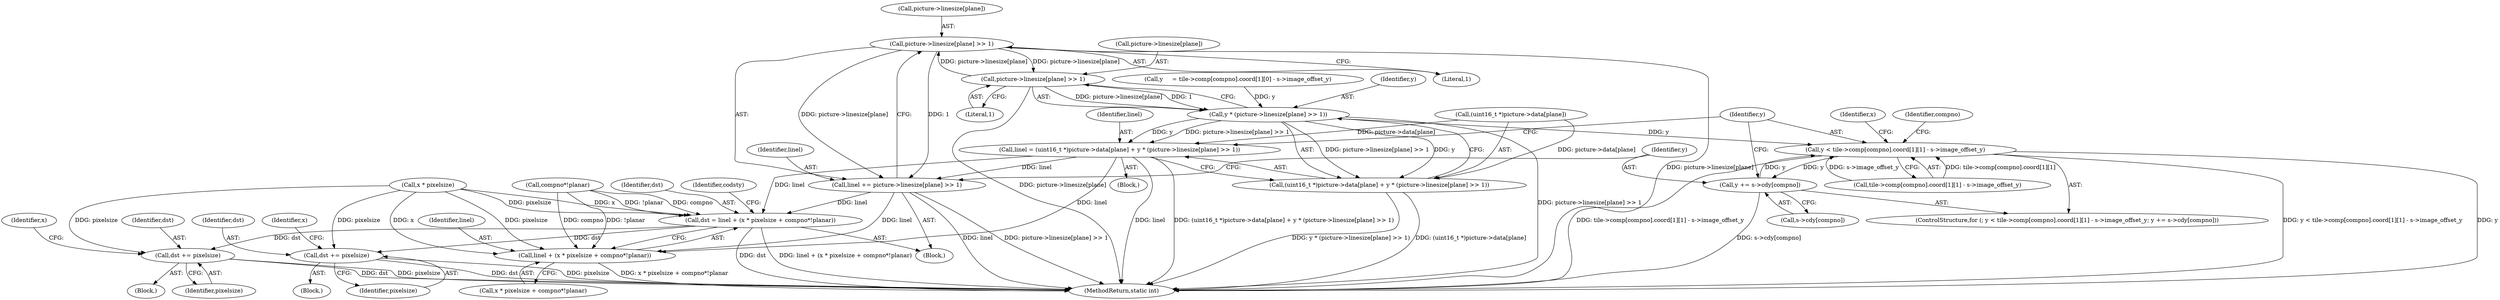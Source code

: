 digraph "0_FFmpeg_fe448cd28d674c3eff3072552eae366d0b659ce9@array" {
"1001081" [label="(Call,picture->linesize[plane] >> 1)"];
"1000914" [label="(Call,picture->linesize[plane] >> 1)"];
"1001081" [label="(Call,picture->linesize[plane] >> 1)"];
"1000912" [label="(Call,y * (picture->linesize[plane] >> 1))"];
"1000902" [label="(Call,linel = (uint16_t *)picture->data[plane] + y * (picture->linesize[plane] >> 1))"];
"1000965" [label="(Call,dst = linel + (x * pixelsize + compno*!planar))"];
"1001028" [label="(Call,dst += pixelsize)"];
"1001076" [label="(Call,dst += pixelsize)"];
"1000967" [label="(Call,linel + (x * pixelsize + compno*!planar))"];
"1001079" [label="(Call,linel += picture->linesize[plane] >> 1)"];
"1000904" [label="(Call,(uint16_t *)picture->data[plane] + y * (picture->linesize[plane] >> 1))"];
"1000922" [label="(Call,y < tile->comp[compno].coord[1][1] - s->image_offset_y)"];
"1000939" [label="(Call,y += s->cdy[compno])"];
"1000905" [label="(Call,(uint16_t *)picture->data[plane])"];
"1000784" [label="(Block,)"];
"1000922" [label="(Call,y < tile->comp[compno].coord[1][1] - s->image_offset_y)"];
"1001078" [label="(Identifier,pixelsize)"];
"1000970" [label="(Call,x * pixelsize)"];
"1001029" [label="(Identifier,dst)"];
"1000783" [label="(Identifier,compno)"];
"1000966" [label="(Identifier,dst)"];
"1000946" [label="(Block,)"];
"1000995" [label="(Block,)"];
"1001082" [label="(Call,picture->linesize[plane])"];
"1001080" [label="(Identifier,linel)"];
"1001079" [label="(Call,linel += picture->linesize[plane] >> 1)"];
"1000912" [label="(Call,y * (picture->linesize[plane] >> 1))"];
"1000967" [label="(Call,linel + (x * pixelsize + compno*!planar))"];
"1000914" [label="(Call,picture->linesize[plane] >> 1)"];
"1000968" [label="(Identifier,linel)"];
"1001077" [label="(Identifier,dst)"];
"1000920" [label="(Literal,1)"];
"1000980" [label="(Identifier,codsty)"];
"1000973" [label="(Call,compno*!planar)"];
"1001028" [label="(Call,dst += pixelsize)"];
"1000965" [label="(Call,dst = linel + (x * pixelsize + compno*!planar))"];
"1000924" [label="(Call,tile->comp[compno].coord[1][1] - s->image_offset_y)"];
"1001090" [label="(MethodReturn,static int)"];
"1000915" [label="(Call,picture->linesize[plane])"];
"1000941" [label="(Call,s->cdy[compno])"];
"1000939" [label="(Call,y += s->cdy[compno])"];
"1000902" [label="(Call,linel = (uint16_t *)picture->data[plane] + y * (picture->linesize[plane] >> 1))"];
"1001076" [label="(Call,dst += pixelsize)"];
"1001087" [label="(Literal,1)"];
"1000921" [label="(ControlStructure,for (; y < tile->comp[compno].coord[1][1] - s->image_offset_y; y += s->cdy[compno]))"];
"1001081" [label="(Call,picture->linesize[plane] >> 1)"];
"1001038" [label="(Identifier,x)"];
"1001044" [label="(Block,)"];
"1000904" [label="(Call,(uint16_t *)picture->data[plane] + y * (picture->linesize[plane] >> 1))"];
"1000903" [label="(Identifier,linel)"];
"1000940" [label="(Identifier,y)"];
"1000885" [label="(Call,y     = tile->comp[compno].coord[1][0] - s->image_offset_y)"];
"1000913" [label="(Identifier,y)"];
"1000989" [label="(Identifier,x)"];
"1000969" [label="(Call,x * pixelsize + compno*!planar)"];
"1000949" [label="(Identifier,x)"];
"1000923" [label="(Identifier,y)"];
"1001030" [label="(Identifier,pixelsize)"];
"1001081" -> "1001079"  [label="AST: "];
"1001081" -> "1001087"  [label="CFG: "];
"1001082" -> "1001081"  [label="AST: "];
"1001087" -> "1001081"  [label="AST: "];
"1001079" -> "1001081"  [label="CFG: "];
"1001081" -> "1001090"  [label="DDG: picture->linesize[plane]"];
"1001081" -> "1000914"  [label="DDG: picture->linesize[plane]"];
"1001081" -> "1001079"  [label="DDG: picture->linesize[plane]"];
"1001081" -> "1001079"  [label="DDG: 1"];
"1000914" -> "1001081"  [label="DDG: picture->linesize[plane]"];
"1000914" -> "1000912"  [label="AST: "];
"1000914" -> "1000920"  [label="CFG: "];
"1000915" -> "1000914"  [label="AST: "];
"1000920" -> "1000914"  [label="AST: "];
"1000912" -> "1000914"  [label="CFG: "];
"1000914" -> "1001090"  [label="DDG: picture->linesize[plane]"];
"1000914" -> "1000912"  [label="DDG: picture->linesize[plane]"];
"1000914" -> "1000912"  [label="DDG: 1"];
"1000912" -> "1000904"  [label="AST: "];
"1000913" -> "1000912"  [label="AST: "];
"1000904" -> "1000912"  [label="CFG: "];
"1000912" -> "1001090"  [label="DDG: picture->linesize[plane] >> 1"];
"1000912" -> "1000902"  [label="DDG: y"];
"1000912" -> "1000902"  [label="DDG: picture->linesize[plane] >> 1"];
"1000912" -> "1000904"  [label="DDG: y"];
"1000912" -> "1000904"  [label="DDG: picture->linesize[plane] >> 1"];
"1000885" -> "1000912"  [label="DDG: y"];
"1000912" -> "1000922"  [label="DDG: y"];
"1000902" -> "1000784"  [label="AST: "];
"1000902" -> "1000904"  [label="CFG: "];
"1000903" -> "1000902"  [label="AST: "];
"1000904" -> "1000902"  [label="AST: "];
"1000923" -> "1000902"  [label="CFG: "];
"1000902" -> "1001090"  [label="DDG: (uint16_t *)picture->data[plane] + y * (picture->linesize[plane] >> 1)"];
"1000902" -> "1001090"  [label="DDG: linel"];
"1000905" -> "1000902"  [label="DDG: picture->data[plane]"];
"1000902" -> "1000965"  [label="DDG: linel"];
"1000902" -> "1000967"  [label="DDG: linel"];
"1000902" -> "1001079"  [label="DDG: linel"];
"1000965" -> "1000946"  [label="AST: "];
"1000965" -> "1000967"  [label="CFG: "];
"1000966" -> "1000965"  [label="AST: "];
"1000967" -> "1000965"  [label="AST: "];
"1000980" -> "1000965"  [label="CFG: "];
"1000965" -> "1001090"  [label="DDG: linel + (x * pixelsize + compno*!planar)"];
"1000965" -> "1001090"  [label="DDG: dst"];
"1001079" -> "1000965"  [label="DDG: linel"];
"1000970" -> "1000965"  [label="DDG: x"];
"1000970" -> "1000965"  [label="DDG: pixelsize"];
"1000973" -> "1000965"  [label="DDG: compno"];
"1000973" -> "1000965"  [label="DDG: !planar"];
"1000965" -> "1001028"  [label="DDG: dst"];
"1000965" -> "1001076"  [label="DDG: dst"];
"1001028" -> "1000995"  [label="AST: "];
"1001028" -> "1001030"  [label="CFG: "];
"1001029" -> "1001028"  [label="AST: "];
"1001030" -> "1001028"  [label="AST: "];
"1000989" -> "1001028"  [label="CFG: "];
"1001028" -> "1001090"  [label="DDG: pixelsize"];
"1001028" -> "1001090"  [label="DDG: dst"];
"1000970" -> "1001028"  [label="DDG: pixelsize"];
"1001076" -> "1001044"  [label="AST: "];
"1001076" -> "1001078"  [label="CFG: "];
"1001077" -> "1001076"  [label="AST: "];
"1001078" -> "1001076"  [label="AST: "];
"1001038" -> "1001076"  [label="CFG: "];
"1001076" -> "1001090"  [label="DDG: pixelsize"];
"1001076" -> "1001090"  [label="DDG: dst"];
"1000970" -> "1001076"  [label="DDG: pixelsize"];
"1000967" -> "1000969"  [label="CFG: "];
"1000968" -> "1000967"  [label="AST: "];
"1000969" -> "1000967"  [label="AST: "];
"1000967" -> "1001090"  [label="DDG: x * pixelsize + compno*!planar"];
"1001079" -> "1000967"  [label="DDG: linel"];
"1000970" -> "1000967"  [label="DDG: x"];
"1000970" -> "1000967"  [label="DDG: pixelsize"];
"1000973" -> "1000967"  [label="DDG: compno"];
"1000973" -> "1000967"  [label="DDG: !planar"];
"1001079" -> "1000946"  [label="AST: "];
"1001080" -> "1001079"  [label="AST: "];
"1000940" -> "1001079"  [label="CFG: "];
"1001079" -> "1001090"  [label="DDG: linel"];
"1001079" -> "1001090"  [label="DDG: picture->linesize[plane] >> 1"];
"1000905" -> "1000904"  [label="AST: "];
"1000904" -> "1001090"  [label="DDG: (uint16_t *)picture->data[plane]"];
"1000904" -> "1001090"  [label="DDG: y * (picture->linesize[plane] >> 1)"];
"1000905" -> "1000904"  [label="DDG: picture->data[plane]"];
"1000922" -> "1000921"  [label="AST: "];
"1000922" -> "1000924"  [label="CFG: "];
"1000923" -> "1000922"  [label="AST: "];
"1000924" -> "1000922"  [label="AST: "];
"1000949" -> "1000922"  [label="CFG: "];
"1000783" -> "1000922"  [label="CFG: "];
"1000922" -> "1001090"  [label="DDG: y"];
"1000922" -> "1001090"  [label="DDG: tile->comp[compno].coord[1][1] - s->image_offset_y"];
"1000922" -> "1001090"  [label="DDG: y < tile->comp[compno].coord[1][1] - s->image_offset_y"];
"1000939" -> "1000922"  [label="DDG: y"];
"1000924" -> "1000922"  [label="DDG: tile->comp[compno].coord[1][1]"];
"1000924" -> "1000922"  [label="DDG: s->image_offset_y"];
"1000922" -> "1000939"  [label="DDG: y"];
"1000939" -> "1000921"  [label="AST: "];
"1000939" -> "1000941"  [label="CFG: "];
"1000940" -> "1000939"  [label="AST: "];
"1000941" -> "1000939"  [label="AST: "];
"1000923" -> "1000939"  [label="CFG: "];
"1000939" -> "1001090"  [label="DDG: s->cdy[compno]"];
}
